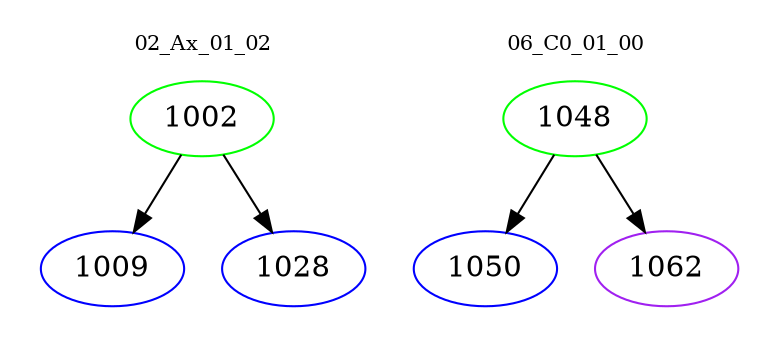 digraph{
subgraph cluster_0 {
color = white
label = "02_Ax_01_02";
fontsize=10;
T0_1002 [label="1002", color="green"]
T0_1002 -> T0_1009 [color="black"]
T0_1009 [label="1009", color="blue"]
T0_1002 -> T0_1028 [color="black"]
T0_1028 [label="1028", color="blue"]
}
subgraph cluster_1 {
color = white
label = "06_C0_01_00";
fontsize=10;
T1_1048 [label="1048", color="green"]
T1_1048 -> T1_1050 [color="black"]
T1_1050 [label="1050", color="blue"]
T1_1048 -> T1_1062 [color="black"]
T1_1062 [label="1062", color="purple"]
}
}
